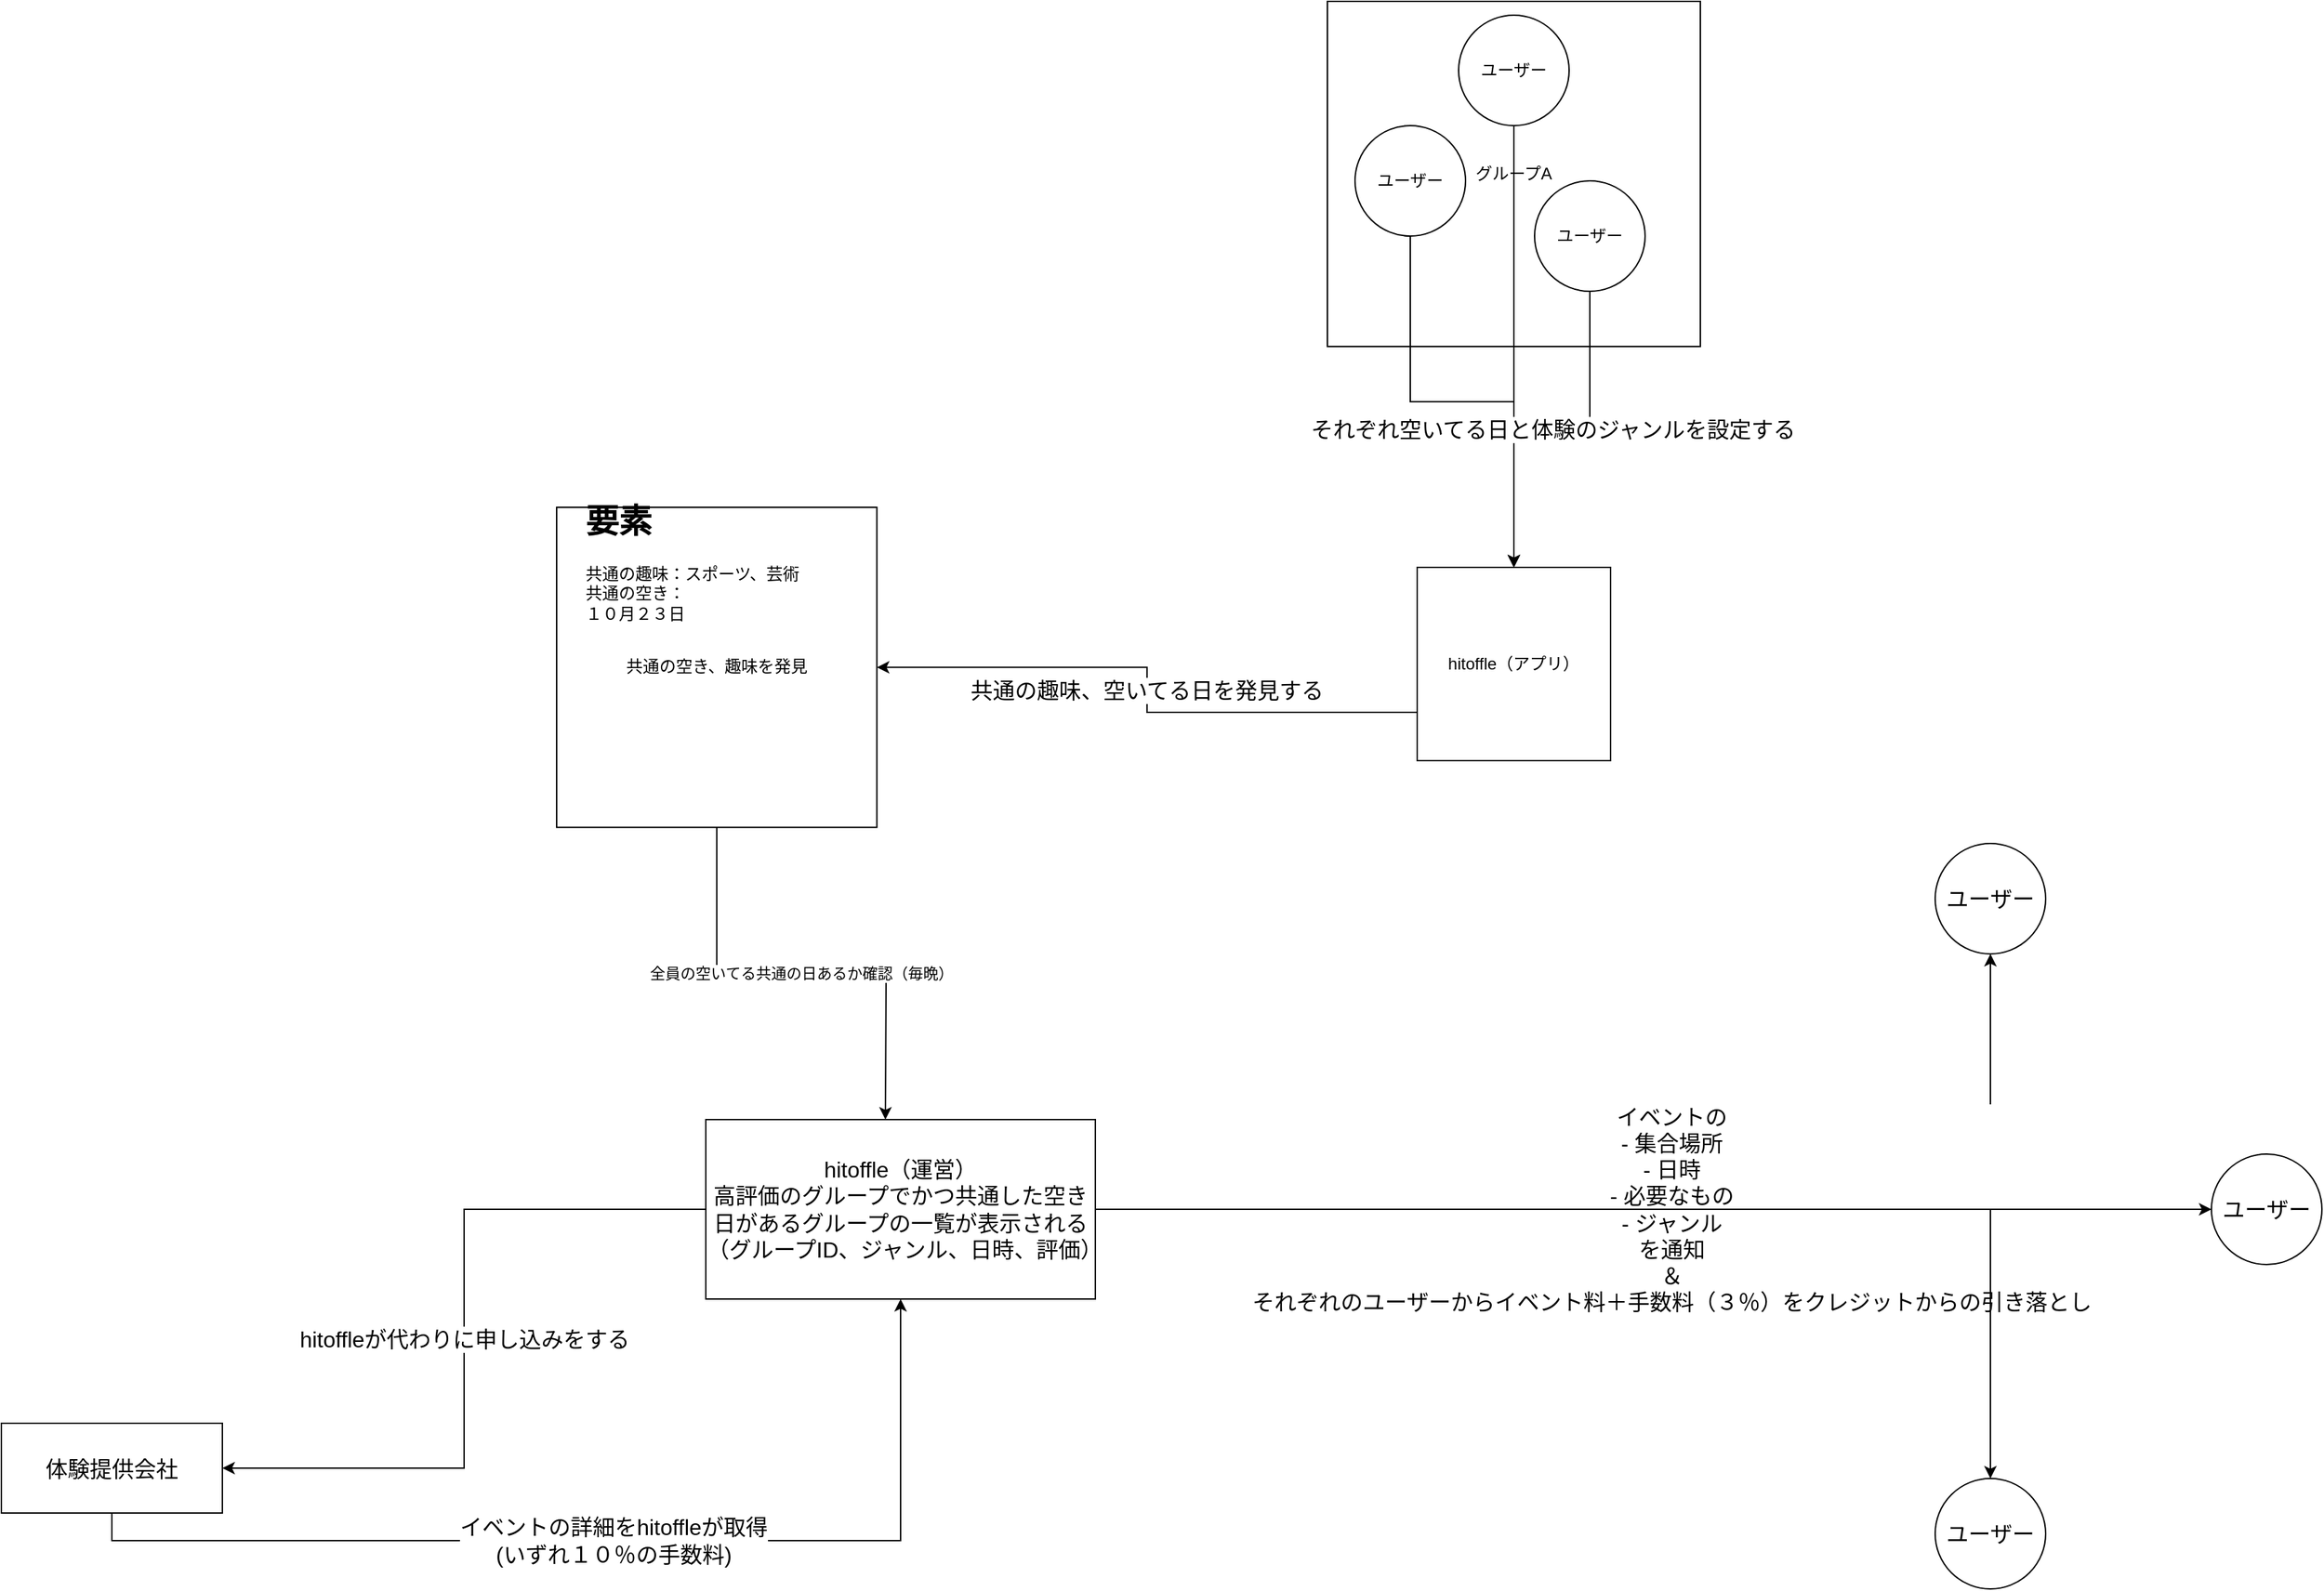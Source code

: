 <mxfile version="15.6.2" type="github">
  <diagram id="EDZFKOc_3pfCLOzYpCOF" name="Page-1">
    <mxGraphModel dx="2153" dy="2019" grid="1" gridSize="10" guides="1" tooltips="1" connect="1" arrows="1" fold="1" page="1" pageScale="1" pageWidth="850" pageHeight="1100" math="0" shadow="0">
      <root>
        <mxCell id="0" />
        <mxCell id="1" parent="0" />
        <mxCell id="-9M-hio-9B55uMiMHV9w-2" value="グループA" style="rounded=0;whiteSpace=wrap;html=1;" parent="1" vertex="1">
          <mxGeometry x="130" y="-110" width="270" height="250" as="geometry" />
        </mxCell>
        <mxCell id="-cxjXy8tfc9ZED2PCrBA-14" value="&lt;font style=&quot;font-size: 16px&quot;&gt;共通の趣味、空いてる日を発見する&lt;/font&gt;" style="edgeStyle=orthogonalEdgeStyle;rounded=0;orthogonalLoop=1;jettySize=auto;html=1;exitX=0;exitY=0.75;exitDx=0;exitDy=0;entryX=1;entryY=0.5;entryDx=0;entryDy=0;" parent="1" source="-9M-hio-9B55uMiMHV9w-6" target="-cxjXy8tfc9ZED2PCrBA-9" edge="1">
          <mxGeometry relative="1" as="geometry">
            <mxPoint x="-60" y="395" as="targetPoint" />
          </mxGeometry>
        </mxCell>
        <mxCell id="-9M-hio-9B55uMiMHV9w-6" value="hitoffle（アプリ）" style="whiteSpace=wrap;html=1;aspect=fixed;" parent="1" vertex="1">
          <mxGeometry x="195" y="300" width="140" height="140" as="geometry" />
        </mxCell>
        <mxCell id="-cxjXy8tfc9ZED2PCrBA-85" style="edgeStyle=orthogonalEdgeStyle;rounded=0;orthogonalLoop=1;jettySize=auto;html=1;entryX=0.5;entryY=0;entryDx=0;entryDy=0;fontSize=16;" parent="1" source="-cxjXy8tfc9ZED2PCrBA-1" target="-9M-hio-9B55uMiMHV9w-6" edge="1">
          <mxGeometry relative="1" as="geometry" />
        </mxCell>
        <mxCell id="-cxjXy8tfc9ZED2PCrBA-1" value="ユーザー" style="ellipse;whiteSpace=wrap;html=1;aspect=fixed;" parent="1" vertex="1">
          <mxGeometry x="150" y="-20" width="80" height="80" as="geometry" />
        </mxCell>
        <mxCell id="-cxjXy8tfc9ZED2PCrBA-84" style="edgeStyle=orthogonalEdgeStyle;rounded=0;orthogonalLoop=1;jettySize=auto;html=1;fontSize=16;" parent="1" source="-cxjXy8tfc9ZED2PCrBA-2" target="-9M-hio-9B55uMiMHV9w-6" edge="1">
          <mxGeometry relative="1" as="geometry" />
        </mxCell>
        <mxCell id="-cxjXy8tfc9ZED2PCrBA-2" value="ユーザー" style="ellipse;whiteSpace=wrap;html=1;aspect=fixed;" parent="1" vertex="1">
          <mxGeometry x="225" y="-100" width="80" height="80" as="geometry" />
        </mxCell>
        <mxCell id="-cxjXy8tfc9ZED2PCrBA-83" value="それぞれ空いてる日と体験のジャンルを設定する" style="edgeStyle=orthogonalEdgeStyle;rounded=0;orthogonalLoop=1;jettySize=auto;html=1;fontSize=16;" parent="1" source="-cxjXy8tfc9ZED2PCrBA-3" target="-9M-hio-9B55uMiMHV9w-6" edge="1">
          <mxGeometry relative="1" as="geometry" />
        </mxCell>
        <mxCell id="-cxjXy8tfc9ZED2PCrBA-3" value="ユーザー" style="ellipse;whiteSpace=wrap;html=1;aspect=fixed;" parent="1" vertex="1">
          <mxGeometry x="280" y="20" width="80" height="80" as="geometry" />
        </mxCell>
        <mxCell id="-cxjXy8tfc9ZED2PCrBA-10" value="" style="group" parent="1" vertex="1" connectable="0">
          <mxGeometry x="-440" y="219" width="300" height="300" as="geometry" />
        </mxCell>
        <mxCell id="-cxjXy8tfc9ZED2PCrBA-9" value="共通の空き、趣味を発見" style="whiteSpace=wrap;html=1;aspect=fixed;" parent="-cxjXy8tfc9ZED2PCrBA-10" vertex="1">
          <mxGeometry x="12.0" y="37.5" width="231.818" height="231.818" as="geometry" />
        </mxCell>
        <mxCell id="-9M-hio-9B55uMiMHV9w-8" value="&lt;h1&gt;要素&lt;/h1&gt;&lt;div&gt;共通の趣味：スポーツ、芸術&lt;/div&gt;&lt;div&gt;共通の空き：&lt;/div&gt;&lt;div&gt;１０月２３日&lt;/div&gt;&lt;p&gt;&lt;br&gt;&lt;/p&gt;" style="text;html=1;strokeColor=none;fillColor=none;spacing=5;spacingTop=-20;whiteSpace=wrap;overflow=hidden;rounded=0;" parent="-cxjXy8tfc9ZED2PCrBA-10" vertex="1">
          <mxGeometry x="28.128" y="28.125" width="175.872" height="146.875" as="geometry" />
        </mxCell>
        <mxCell id="-cxjXy8tfc9ZED2PCrBA-13" value="全員の空いてる共通の日あるか確認（毎晩）" style="edgeStyle=orthogonalEdgeStyle;rounded=0;orthogonalLoop=1;jettySize=auto;html=1;exitX=0.5;exitY=1;exitDx=0;exitDy=0;" parent="1" source="-cxjXy8tfc9ZED2PCrBA-9" edge="1">
          <mxGeometry relative="1" as="geometry">
            <mxPoint x="-190" y="700" as="targetPoint" />
          </mxGeometry>
        </mxCell>
        <mxCell id="-cxjXy8tfc9ZED2PCrBA-75" value="イベントの詳細をhitoffleが取得&lt;br&gt;(いずれ１０％の手数料)" style="edgeStyle=orthogonalEdgeStyle;rounded=0;orthogonalLoop=1;jettySize=auto;html=1;fontSize=16;exitX=0.5;exitY=1;exitDx=0;exitDy=0;" parent="1" source="-cxjXy8tfc9ZED2PCrBA-61" target="-cxjXy8tfc9ZED2PCrBA-72" edge="1">
          <mxGeometry relative="1" as="geometry" />
        </mxCell>
        <mxCell id="-cxjXy8tfc9ZED2PCrBA-61" value="&lt;font size=&quot;3&quot;&gt;体験提供会社&lt;/font&gt;" style="rounded=0;whiteSpace=wrap;html=1;labelBackgroundColor=#FFFFFF;fillColor=#FFFFFF;" parent="1" vertex="1">
          <mxGeometry x="-830" y="920" width="160" height="65" as="geometry" />
        </mxCell>
        <mxCell id="-cxjXy8tfc9ZED2PCrBA-73" value="hitoffleが代わりに申し込みをする" style="edgeStyle=orthogonalEdgeStyle;rounded=0;orthogonalLoop=1;jettySize=auto;html=1;entryX=1;entryY=0.5;entryDx=0;entryDy=0;fontSize=16;" parent="1" source="-cxjXy8tfc9ZED2PCrBA-72" target="-cxjXy8tfc9ZED2PCrBA-61" edge="1">
          <mxGeometry relative="1" as="geometry" />
        </mxCell>
        <mxCell id="-cxjXy8tfc9ZED2PCrBA-76" value="イベントの&lt;br&gt;- 集合場所&lt;br&gt;- 日時&lt;br&gt;- 必要なもの&lt;br&gt;- ジャンル&lt;br&gt;を通知&lt;br&gt;＆&lt;br&gt;それぞれのユーザーからイベント料＋手数料（３％）をクレジットからの引き落とし" style="edgeStyle=orthogonalEdgeStyle;rounded=0;orthogonalLoop=1;jettySize=auto;html=1;fontSize=16;" parent="1" source="-cxjXy8tfc9ZED2PCrBA-72" target="-cxjXy8tfc9ZED2PCrBA-78" edge="1">
          <mxGeometry relative="1" as="geometry">
            <mxPoint x="430" y="600" as="targetPoint" />
          </mxGeometry>
        </mxCell>
        <mxCell id="-cxjXy8tfc9ZED2PCrBA-79" style="edgeStyle=orthogonalEdgeStyle;rounded=0;orthogonalLoop=1;jettySize=auto;html=1;fontSize=16;" parent="1" source="-cxjXy8tfc9ZED2PCrBA-72" target="-cxjXy8tfc9ZED2PCrBA-80" edge="1">
          <mxGeometry relative="1" as="geometry">
            <mxPoint x="650" y="765" as="targetPoint" />
          </mxGeometry>
        </mxCell>
        <mxCell id="-cxjXy8tfc9ZED2PCrBA-82" style="edgeStyle=orthogonalEdgeStyle;rounded=0;orthogonalLoop=1;jettySize=auto;html=1;fontSize=16;" parent="1" source="-cxjXy8tfc9ZED2PCrBA-72" target="-cxjXy8tfc9ZED2PCrBA-81" edge="1">
          <mxGeometry relative="1" as="geometry" />
        </mxCell>
        <mxCell id="-cxjXy8tfc9ZED2PCrBA-72" value="hitoffle（運営）&lt;br&gt;高評価のグループでかつ共通した空き日があるグループの一覧が表示される&lt;br&gt;（グループID、ジャンル、日時、評価）" style="rounded=0;whiteSpace=wrap;html=1;labelBackgroundColor=#FFFFFF;fontSize=16;fillColor=#FFFFFF;" parent="1" vertex="1">
          <mxGeometry x="-320" y="700" width="282" height="130" as="geometry" />
        </mxCell>
        <mxCell id="-cxjXy8tfc9ZED2PCrBA-78" value="ユーザー" style="ellipse;whiteSpace=wrap;html=1;aspect=fixed;labelBackgroundColor=#FFFFFF;fontSize=16;fillColor=#FFFFFF;" parent="1" vertex="1">
          <mxGeometry x="570" y="500" width="80" height="80" as="geometry" />
        </mxCell>
        <mxCell id="-cxjXy8tfc9ZED2PCrBA-80" value="ユーザー" style="ellipse;whiteSpace=wrap;html=1;aspect=fixed;labelBackgroundColor=#FFFFFF;fontSize=16;fillColor=#FFFFFF;" parent="1" vertex="1">
          <mxGeometry x="770" y="725" width="80" height="80" as="geometry" />
        </mxCell>
        <mxCell id="-cxjXy8tfc9ZED2PCrBA-81" value="ユーザー" style="ellipse;whiteSpace=wrap;html=1;aspect=fixed;labelBackgroundColor=#FFFFFF;fontSize=16;fillColor=#FFFFFF;" parent="1" vertex="1">
          <mxGeometry x="570" y="960" width="80" height="80" as="geometry" />
        </mxCell>
      </root>
    </mxGraphModel>
  </diagram>
</mxfile>
